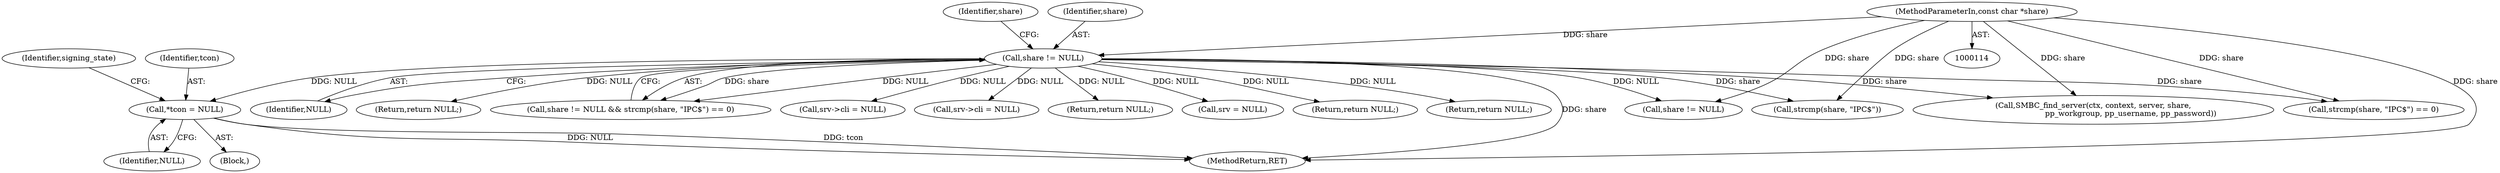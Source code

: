 digraph "0_samba_1ba49b8f389eda3414b14410c7fbcb4041ca06b1@pointer" {
"1000167" [label="(Call,*tcon = NULL)"];
"1000146" [label="(Call,share != NULL)"];
"1000120" [label="(MethodParameterIn,const char *share)"];
"1000150" [label="(Call,strcmp(share, \"IPC$\"))"];
"1000120" [label="(MethodParameterIn,const char *share)"];
"1000261" [label="(Call,srv->cli = NULL)"];
"1000149" [label="(Call,strcmp(share, \"IPC$\") == 0)"];
"1000151" [label="(Identifier,share)"];
"1000147" [label="(Identifier,share)"];
"1000146" [label="(Call,share != NULL)"];
"1000167" [label="(Call,*tcon = NULL)"];
"1000303" [label="(Call,srv->cli = NULL)"];
"1000269" [label="(Return,return NULL;)"];
"1000311" [label="(Call,srv = NULL)"];
"1000194" [label="(Call,SMBC_find_server(ctx, context, server, share,\n                               pp_workgroup, pp_username, pp_password))"];
"1000125" [label="(Block,)"];
"1000190" [label="(Return,return NULL;)"];
"1000496" [label="(MethodReturn,RET)"];
"1000416" [label="(Return,return NULL;)"];
"1000148" [label="(Identifier,NULL)"];
"1000434" [label="(Return,return NULL;)"];
"1000206" [label="(Call,share != NULL)"];
"1000169" [label="(Identifier,NULL)"];
"1000172" [label="(Identifier,signing_state)"];
"1000145" [label="(Call,share != NULL && strcmp(share, \"IPC$\") == 0)"];
"1000168" [label="(Identifier,tcon)"];
"1000167" -> "1000125"  [label="AST: "];
"1000167" -> "1000169"  [label="CFG: "];
"1000168" -> "1000167"  [label="AST: "];
"1000169" -> "1000167"  [label="AST: "];
"1000172" -> "1000167"  [label="CFG: "];
"1000167" -> "1000496"  [label="DDG: tcon"];
"1000167" -> "1000496"  [label="DDG: NULL"];
"1000146" -> "1000167"  [label="DDG: NULL"];
"1000146" -> "1000145"  [label="AST: "];
"1000146" -> "1000148"  [label="CFG: "];
"1000147" -> "1000146"  [label="AST: "];
"1000148" -> "1000146"  [label="AST: "];
"1000151" -> "1000146"  [label="CFG: "];
"1000145" -> "1000146"  [label="CFG: "];
"1000146" -> "1000496"  [label="DDG: share"];
"1000146" -> "1000145"  [label="DDG: share"];
"1000146" -> "1000145"  [label="DDG: NULL"];
"1000120" -> "1000146"  [label="DDG: share"];
"1000146" -> "1000149"  [label="DDG: share"];
"1000146" -> "1000150"  [label="DDG: share"];
"1000146" -> "1000190"  [label="DDG: NULL"];
"1000146" -> "1000194"  [label="DDG: share"];
"1000146" -> "1000206"  [label="DDG: NULL"];
"1000146" -> "1000261"  [label="DDG: NULL"];
"1000146" -> "1000269"  [label="DDG: NULL"];
"1000146" -> "1000303"  [label="DDG: NULL"];
"1000146" -> "1000311"  [label="DDG: NULL"];
"1000146" -> "1000416"  [label="DDG: NULL"];
"1000146" -> "1000434"  [label="DDG: NULL"];
"1000120" -> "1000114"  [label="AST: "];
"1000120" -> "1000496"  [label="DDG: share"];
"1000120" -> "1000149"  [label="DDG: share"];
"1000120" -> "1000150"  [label="DDG: share"];
"1000120" -> "1000194"  [label="DDG: share"];
"1000120" -> "1000206"  [label="DDG: share"];
}
